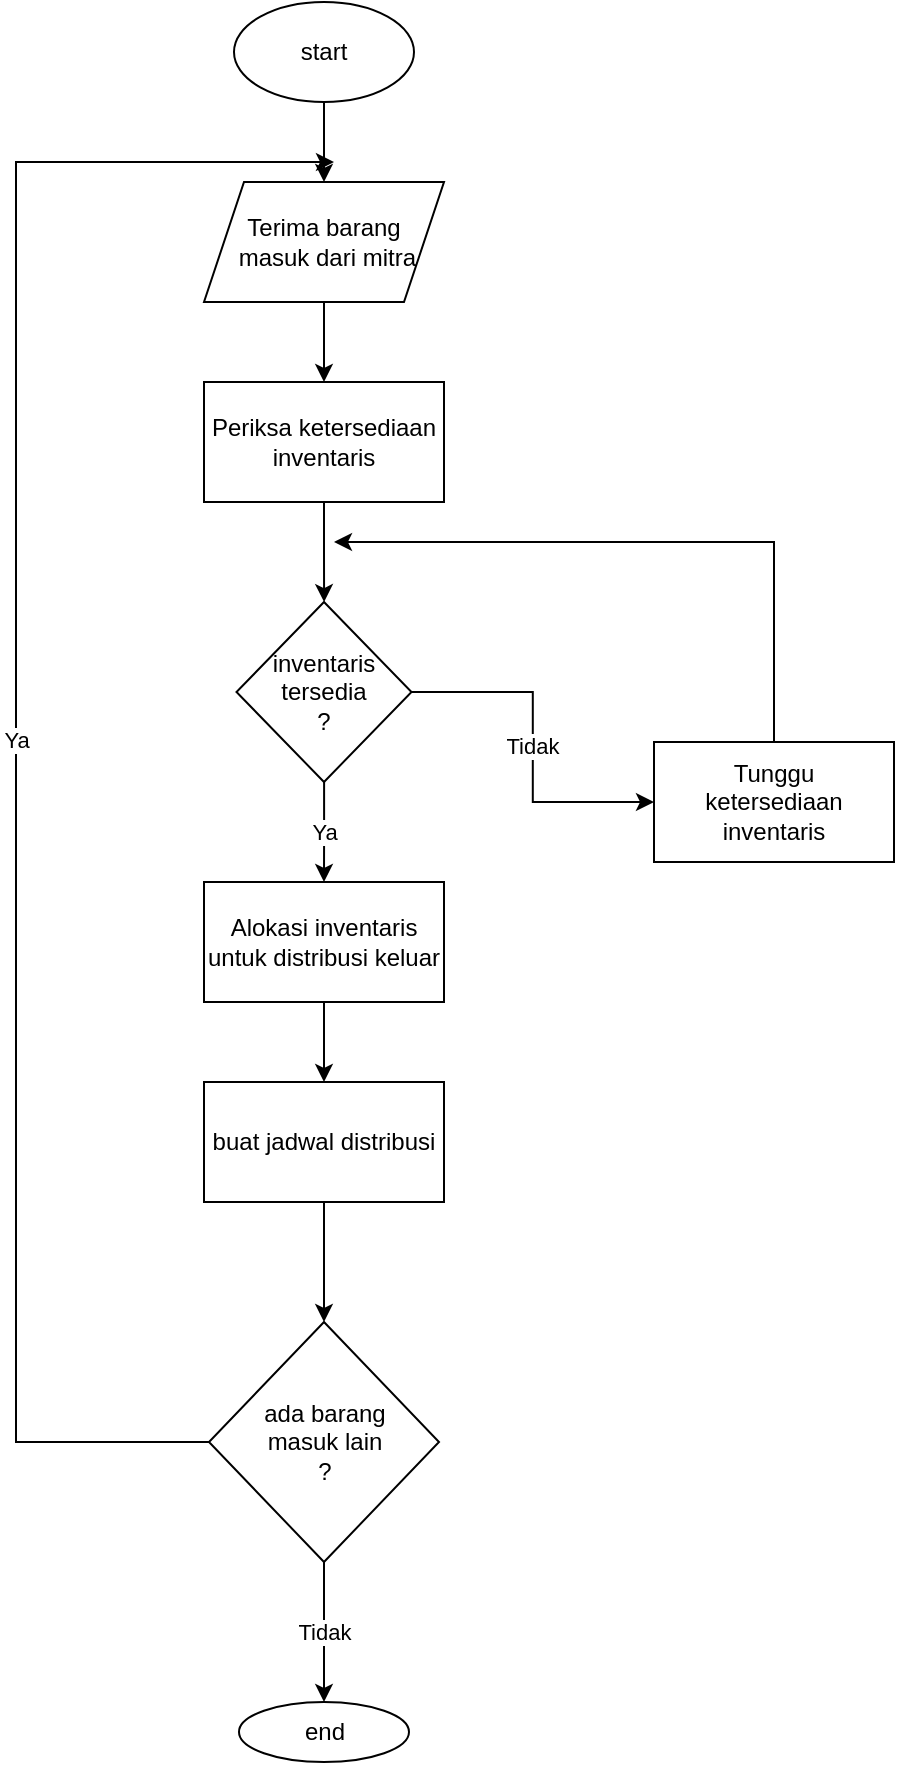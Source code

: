 <mxfile version="21.5.0" type="device">
  <diagram name="Page-1" id="LlDlFtmadexEm5XE6nL2">
    <mxGraphModel dx="1024" dy="603" grid="1" gridSize="10" guides="1" tooltips="1" connect="1" arrows="1" fold="1" page="1" pageScale="1" pageWidth="850" pageHeight="1100" math="0" shadow="0">
      <root>
        <mxCell id="0" />
        <mxCell id="1" parent="0" />
        <mxCell id="6FqpXQ43tkm7bnqp3haV-3" style="edgeStyle=orthogonalEdgeStyle;rounded=0;orthogonalLoop=1;jettySize=auto;html=1;" edge="1" parent="1" source="6FqpXQ43tkm7bnqp3haV-1">
          <mxGeometry relative="1" as="geometry">
            <mxPoint x="185" y="130" as="targetPoint" />
          </mxGeometry>
        </mxCell>
        <mxCell id="6FqpXQ43tkm7bnqp3haV-1" value="start" style="ellipse;whiteSpace=wrap;html=1;" vertex="1" parent="1">
          <mxGeometry x="140" y="40" width="90" height="50" as="geometry" />
        </mxCell>
        <mxCell id="6FqpXQ43tkm7bnqp3haV-7" style="edgeStyle=orthogonalEdgeStyle;rounded=0;orthogonalLoop=1;jettySize=auto;html=1;" edge="1" parent="1" source="6FqpXQ43tkm7bnqp3haV-4" target="6FqpXQ43tkm7bnqp3haV-8">
          <mxGeometry relative="1" as="geometry">
            <mxPoint x="185" y="260" as="targetPoint" />
          </mxGeometry>
        </mxCell>
        <mxCell id="6FqpXQ43tkm7bnqp3haV-4" value="Terima barang&lt;br&gt;&amp;nbsp;masuk dari mitra" style="shape=parallelogram;perimeter=parallelogramPerimeter;whiteSpace=wrap;html=1;fixedSize=1;" vertex="1" parent="1">
          <mxGeometry x="125" y="130" width="120" height="60" as="geometry" />
        </mxCell>
        <mxCell id="6FqpXQ43tkm7bnqp3haV-9" style="edgeStyle=orthogonalEdgeStyle;rounded=0;orthogonalLoop=1;jettySize=auto;html=1;" edge="1" parent="1" source="6FqpXQ43tkm7bnqp3haV-8" target="6FqpXQ43tkm7bnqp3haV-10">
          <mxGeometry relative="1" as="geometry">
            <mxPoint x="185" y="340" as="targetPoint" />
          </mxGeometry>
        </mxCell>
        <mxCell id="6FqpXQ43tkm7bnqp3haV-8" value="Periksa ketersediaan inventaris" style="rounded=0;whiteSpace=wrap;html=1;" vertex="1" parent="1">
          <mxGeometry x="125" y="230" width="120" height="60" as="geometry" />
        </mxCell>
        <mxCell id="6FqpXQ43tkm7bnqp3haV-11" value="Ya" style="edgeStyle=orthogonalEdgeStyle;rounded=0;orthogonalLoop=1;jettySize=auto;html=1;" edge="1" parent="1" source="6FqpXQ43tkm7bnqp3haV-10" target="6FqpXQ43tkm7bnqp3haV-12">
          <mxGeometry relative="1" as="geometry">
            <mxPoint x="185" y="490" as="targetPoint" />
          </mxGeometry>
        </mxCell>
        <mxCell id="6FqpXQ43tkm7bnqp3haV-13" value="Tidak" style="edgeStyle=orthogonalEdgeStyle;rounded=0;orthogonalLoop=1;jettySize=auto;html=1;" edge="1" parent="1" source="6FqpXQ43tkm7bnqp3haV-10" target="6FqpXQ43tkm7bnqp3haV-14">
          <mxGeometry relative="1" as="geometry">
            <mxPoint x="380" y="385" as="targetPoint" />
          </mxGeometry>
        </mxCell>
        <mxCell id="6FqpXQ43tkm7bnqp3haV-10" value="inventaris tersedia&lt;br&gt;?" style="rhombus;whiteSpace=wrap;html=1;" vertex="1" parent="1">
          <mxGeometry x="141.25" y="340" width="87.5" height="90" as="geometry" />
        </mxCell>
        <mxCell id="6FqpXQ43tkm7bnqp3haV-16" style="edgeStyle=orthogonalEdgeStyle;rounded=0;orthogonalLoop=1;jettySize=auto;html=1;" edge="1" parent="1" source="6FqpXQ43tkm7bnqp3haV-12" target="6FqpXQ43tkm7bnqp3haV-17">
          <mxGeometry relative="1" as="geometry">
            <mxPoint x="185" y="580" as="targetPoint" />
          </mxGeometry>
        </mxCell>
        <mxCell id="6FqpXQ43tkm7bnqp3haV-12" value="Alokasi inventaris untuk distribusi keluar" style="rounded=0;whiteSpace=wrap;html=1;" vertex="1" parent="1">
          <mxGeometry x="125" y="480" width="120" height="60" as="geometry" />
        </mxCell>
        <mxCell id="6FqpXQ43tkm7bnqp3haV-15" style="edgeStyle=orthogonalEdgeStyle;rounded=0;orthogonalLoop=1;jettySize=auto;html=1;" edge="1" parent="1" source="6FqpXQ43tkm7bnqp3haV-14">
          <mxGeometry relative="1" as="geometry">
            <mxPoint x="190" y="310" as="targetPoint" />
            <Array as="points">
              <mxPoint x="410" y="310" />
            </Array>
          </mxGeometry>
        </mxCell>
        <mxCell id="6FqpXQ43tkm7bnqp3haV-14" value="Tunggu &lt;br&gt;ketersediaan inventaris" style="rounded=0;whiteSpace=wrap;html=1;" vertex="1" parent="1">
          <mxGeometry x="350" y="410" width="120" height="60" as="geometry" />
        </mxCell>
        <mxCell id="6FqpXQ43tkm7bnqp3haV-18" style="edgeStyle=orthogonalEdgeStyle;rounded=0;orthogonalLoop=1;jettySize=auto;html=1;" edge="1" parent="1" source="6FqpXQ43tkm7bnqp3haV-17" target="6FqpXQ43tkm7bnqp3haV-19">
          <mxGeometry relative="1" as="geometry">
            <mxPoint x="185" y="700" as="targetPoint" />
          </mxGeometry>
        </mxCell>
        <mxCell id="6FqpXQ43tkm7bnqp3haV-17" value="buat jadwal distribusi" style="rounded=0;whiteSpace=wrap;html=1;" vertex="1" parent="1">
          <mxGeometry x="125" y="580" width="120" height="60" as="geometry" />
        </mxCell>
        <mxCell id="6FqpXQ43tkm7bnqp3haV-21" value="Ya" style="edgeStyle=orthogonalEdgeStyle;rounded=0;orthogonalLoop=1;jettySize=auto;html=1;exitX=0;exitY=0.5;exitDx=0;exitDy=0;" edge="1" parent="1" source="6FqpXQ43tkm7bnqp3haV-19">
          <mxGeometry relative="1" as="geometry">
            <mxPoint x="190" y="120" as="targetPoint" />
            <mxPoint x="107.531" y="770.012" as="sourcePoint" />
            <Array as="points">
              <mxPoint x="31" y="760" />
              <mxPoint x="31" y="120" />
            </Array>
          </mxGeometry>
        </mxCell>
        <mxCell id="6FqpXQ43tkm7bnqp3haV-23" value="Tidak" style="edgeStyle=orthogonalEdgeStyle;rounded=0;orthogonalLoop=1;jettySize=auto;html=1;" edge="1" parent="1" source="6FqpXQ43tkm7bnqp3haV-19" target="6FqpXQ43tkm7bnqp3haV-24">
          <mxGeometry relative="1" as="geometry">
            <mxPoint x="185" y="880" as="targetPoint" />
          </mxGeometry>
        </mxCell>
        <mxCell id="6FqpXQ43tkm7bnqp3haV-19" value="ada barang &lt;br&gt;masuk lain&lt;br&gt;?" style="rhombus;whiteSpace=wrap;html=1;" vertex="1" parent="1">
          <mxGeometry x="127.5" y="700" width="115" height="120" as="geometry" />
        </mxCell>
        <mxCell id="6FqpXQ43tkm7bnqp3haV-24" value="end" style="ellipse;whiteSpace=wrap;html=1;" vertex="1" parent="1">
          <mxGeometry x="142.5" y="890" width="85" height="30" as="geometry" />
        </mxCell>
      </root>
    </mxGraphModel>
  </diagram>
</mxfile>
